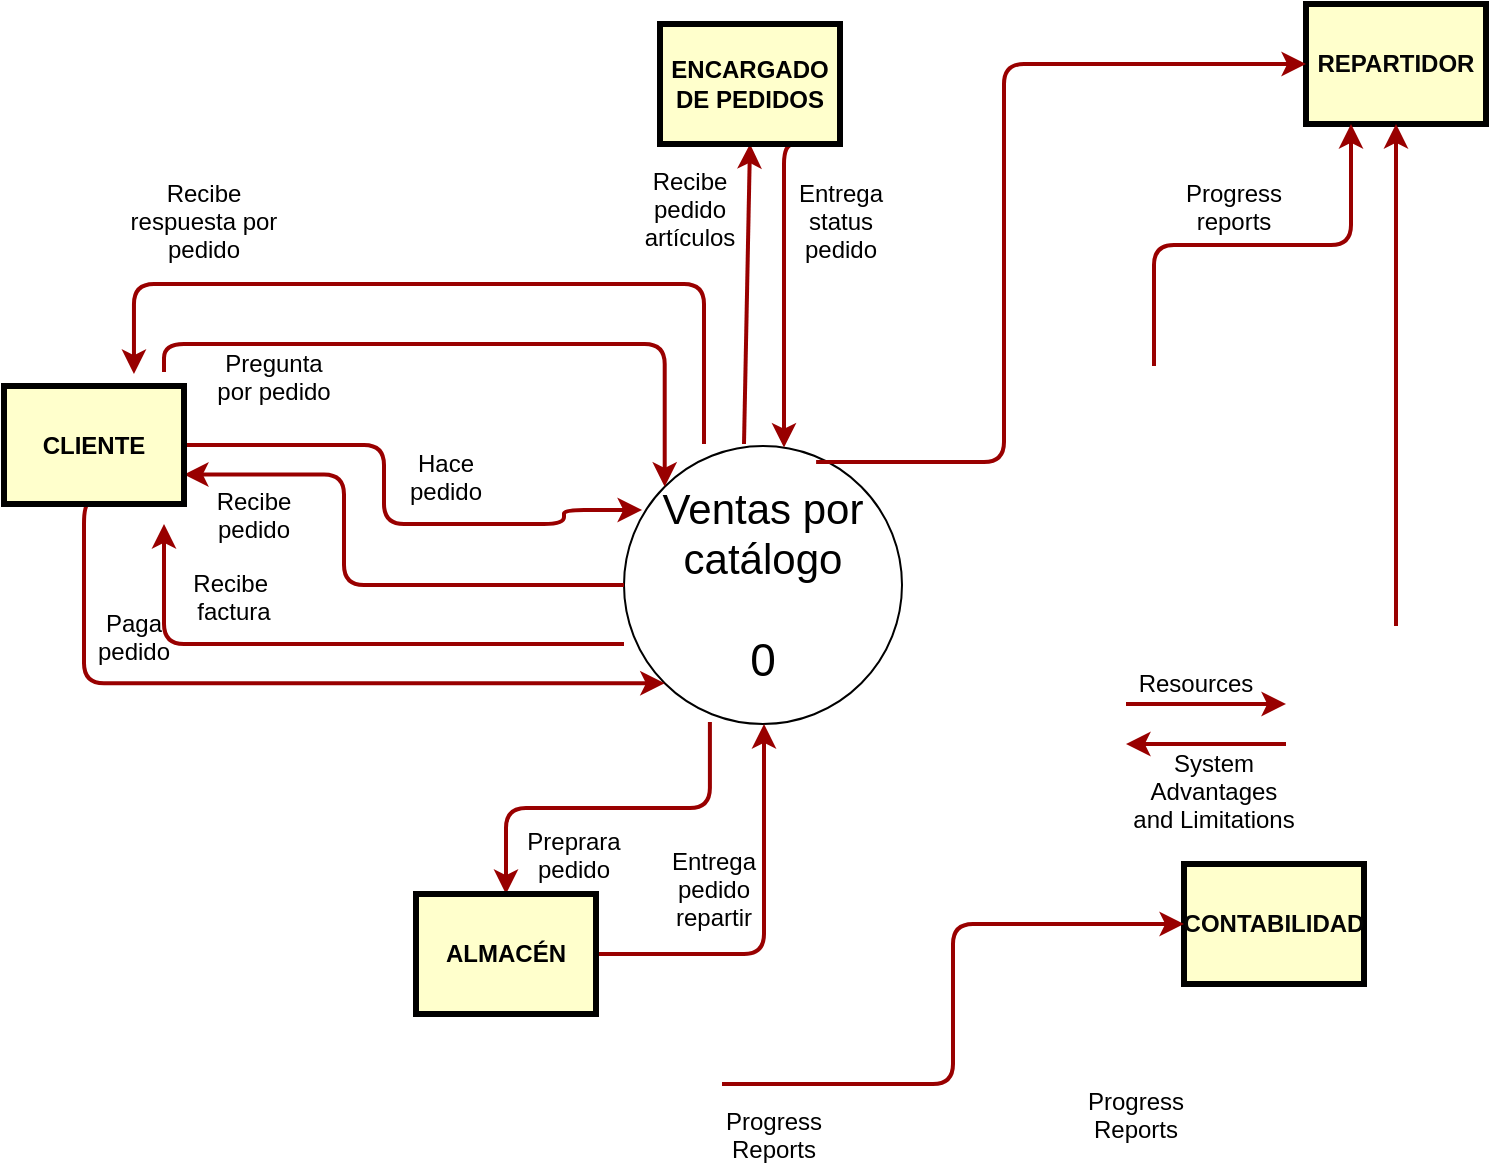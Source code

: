 <mxfile version="21.5.2" type="github">
  <diagram name="Page-1" id="c7558073-3199-34d8-9f00-42111426c3f3">
    <mxGraphModel dx="794" dy="738" grid="1" gridSize="10" guides="1" tooltips="1" connect="1" arrows="1" fold="1" page="1" pageScale="1" pageWidth="826" pageHeight="1169" background="none" math="0" shadow="0">
      <root>
        <mxCell id="0" />
        <mxCell id="1" parent="0" />
        <mxCell id="nHj2aENfsOmrluQNMo_V-96" value="&lt;font style=&quot;font-size: 21px;&quot;&gt;Ventas por catálogo&lt;br&gt;&lt;br&gt;&lt;/font&gt;&lt;font style=&quot;font-size: 23px;&quot;&gt;0&lt;/font&gt;" style="ellipse;whiteSpace=wrap;html=1;aspect=fixed;" parent="1" vertex="1">
          <mxGeometry x="350" y="281" width="139" height="139" as="geometry" />
        </mxCell>
        <mxCell id="13" value="CONTABILIDAD" style="whiteSpace=wrap;align=center;verticalAlign=middle;fontStyle=1;strokeWidth=3;fillColor=#FFFFCC;fontColor=#050505;" parent="1" vertex="1">
          <mxGeometry x="630" y="490" width="90" height="60" as="geometry" />
        </mxCell>
        <mxCell id="15" value="REPARTIDOR" style="whiteSpace=wrap;align=center;verticalAlign=middle;fontStyle=1;strokeWidth=3;fillColor=#FFFFCC;fontColor=#050505;" parent="1" vertex="1">
          <mxGeometry x="691.0" y="60" width="90" height="60" as="geometry" />
        </mxCell>
        <mxCell id="36" value="" style="edgeStyle=none;noEdgeStyle=1;strokeColor=#990000;strokeWidth=2;entryX=0.5;entryY=1;entryDx=0;entryDy=0;" parent="1" edge="1" target="3">
          <mxGeometry width="100" height="100" relative="1" as="geometry">
            <mxPoint x="410" y="280" as="sourcePoint" />
            <mxPoint x="410" y="280" as="targetPoint" />
          </mxGeometry>
        </mxCell>
        <mxCell id="52" value="Hace&#xa;pedido" style="text;spacingTop=-5;align=center" parent="1" vertex="1">
          <mxGeometry x="246" y="281" width="30" height="20" as="geometry" />
        </mxCell>
        <mxCell id="53" value="Pregunta&#xa;por pedido" style="text;spacingTop=-5;align=center" parent="1" vertex="1">
          <mxGeometry x="160" y="231" width="30" height="20" as="geometry" />
        </mxCell>
        <mxCell id="61" value="Paga&#xa;pedido" style="text;spacingTop=-5;align=center" parent="1" vertex="1">
          <mxGeometry x="90.0" y="361.0" width="30" height="20" as="geometry" />
        </mxCell>
        <mxCell id="62" value="Recibe &#xa;factura" style="text;spacingTop=-5;align=center" parent="1" vertex="1">
          <mxGeometry x="140.0" y="341" width="30" height="20" as="geometry" />
        </mxCell>
        <mxCell id="63" value="Progress&#xa;reports" style="text;spacingTop=-5;align=center" parent="1" vertex="1">
          <mxGeometry x="640" y="146.0" width="30" height="20" as="geometry" />
        </mxCell>
        <mxCell id="64" value="Entrega&#xa;status&#xa;pedido" style="text;spacingTop=-5;align=center" parent="1" vertex="1">
          <mxGeometry x="443.5" y="146.0" width="30" height="20" as="geometry" />
        </mxCell>
        <mxCell id="65" value="" style="edgeStyle=elbowEdgeStyle;elbow=horizontal;strokeColor=#990000;strokeWidth=2;exitX=0.691;exitY=0.058;exitDx=0;exitDy=0;exitPerimeter=0;" parent="1" edge="1" source="nHj2aENfsOmrluQNMo_V-96">
          <mxGeometry width="100" height="100" relative="1" as="geometry">
            <mxPoint x="490" y="260" as="sourcePoint" />
            <mxPoint x="691" y="90" as="targetPoint" />
            <Array as="points">
              <mxPoint x="540" y="200" />
            </Array>
          </mxGeometry>
        </mxCell>
        <mxCell id="66" value="" style="edgeStyle=elbowEdgeStyle;elbow=vertical;entryX=0.25;entryY=1;strokeColor=#990000;strokeWidth=2" parent="1" edge="1">
          <mxGeometry width="100" height="100" relative="1" as="geometry">
            <mxPoint x="615" y="241" as="sourcePoint" />
            <mxPoint x="713.5" y="120" as="targetPoint" />
          </mxGeometry>
        </mxCell>
        <mxCell id="67" value="" style="edgeStyle=elbowEdgeStyle;elbow=horizontal;strokeColor=#990000;strokeWidth=2" parent="1" edge="1">
          <mxGeometry width="100" height="100" relative="1" as="geometry">
            <mxPoint x="736" y="371" as="sourcePoint" />
            <mxPoint x="736" y="120" as="targetPoint" />
          </mxGeometry>
        </mxCell>
        <mxCell id="68" value="" style="edgeStyle=elbowEdgeStyle;elbow=horizontal;strokeColor=#990000;strokeWidth=2" parent="1" edge="1" target="nHj2aENfsOmrluQNMo_V-96">
          <mxGeometry width="100" height="100" relative="1" as="geometry">
            <mxPoint x="440" y="130" as="sourcePoint" />
            <mxPoint x="430" y="270" as="targetPoint" />
            <Array as="points">
              <mxPoint x="430" y="190" />
            </Array>
          </mxGeometry>
        </mxCell>
        <mxCell id="69" value="" style="edgeStyle=segmentEdgeStyle;strokeColor=#990000;strokeWidth=2;exitX=1;exitY=0.5;exitDx=0;exitDy=0;entryX=0.065;entryY=0.23;entryDx=0;entryDy=0;entryPerimeter=0;" parent="1" source="4" target="nHj2aENfsOmrluQNMo_V-96" edge="1">
          <mxGeometry width="100" height="100" relative="1" as="geometry">
            <mxPoint x="520" y="391" as="sourcePoint" />
            <mxPoint x="560" y="286" as="targetPoint" />
            <Array as="points">
              <mxPoint x="230" y="281" />
              <mxPoint x="230" y="320" />
              <mxPoint x="320" y="320" />
              <mxPoint x="320" y="313" />
            </Array>
          </mxGeometry>
        </mxCell>
        <mxCell id="70" value="Recibe&#xa;pedido" style="text;spacingTop=-5;align=center" parent="1" vertex="1">
          <mxGeometry x="150" y="300" width="30" height="20" as="geometry" />
        </mxCell>
        <mxCell id="71" value="Entrega&#xa;pedido&#xa;repartir" style="text;spacingTop=-5;align=center" parent="1" vertex="1">
          <mxGeometry x="380" y="480" width="30" height="20" as="geometry" />
        </mxCell>
        <mxCell id="72" value="" style="edgeStyle=elbowEdgeStyle;elbow=vertical;strokeColor=#990000;strokeWidth=2" parent="1" edge="1">
          <mxGeometry width="100" height="100" relative="1" as="geometry">
            <mxPoint x="601" y="410" as="sourcePoint" />
            <mxPoint x="681" y="410" as="targetPoint" />
            <Array as="points">
              <mxPoint x="650" y="410" />
            </Array>
          </mxGeometry>
        </mxCell>
        <mxCell id="73" value="" style="edgeStyle=elbowEdgeStyle;elbow=vertical;strokeColor=#990000;strokeWidth=2" parent="1" edge="1">
          <mxGeometry width="100" height="100" relative="1" as="geometry">
            <mxPoint x="681" y="430" as="sourcePoint" />
            <mxPoint x="601" y="430" as="targetPoint" />
            <Array as="points">
              <mxPoint x="650" y="430" />
            </Array>
          </mxGeometry>
        </mxCell>
        <mxCell id="74" value="Resources" style="text;spacingTop=-5;align=center" parent="1" vertex="1">
          <mxGeometry x="621" y="391.0" width="30" height="20" as="geometry" />
        </mxCell>
        <mxCell id="75" value="System &#xa;Advantages &#xa;and Limitations" style="text;spacingTop=-5;align=center" parent="1" vertex="1">
          <mxGeometry x="630" y="431.0" width="30" height="20" as="geometry" />
        </mxCell>
        <mxCell id="77" value="" style="edgeStyle=elbowEdgeStyle;elbow=horizontal;strokeColor=#990000;strokeWidth=2;exitX=1;exitY=0.5;exitDx=0;exitDy=0;entryX=0.5;entryY=1;entryDx=0;entryDy=0;" parent="1" edge="1" target="nHj2aENfsOmrluQNMo_V-96" source="14">
          <mxGeometry width="100" height="100" relative="1" as="geometry">
            <mxPoint x="560" y="441" as="sourcePoint" />
            <mxPoint x="560" y="510" as="targetPoint" />
            <Array as="points">
              <mxPoint x="420" y="470" />
            </Array>
          </mxGeometry>
        </mxCell>
        <mxCell id="79" value="Recibe&#xa;pedido&#xa;artículos" style="text;spacingTop=-5;align=center" parent="1" vertex="1">
          <mxGeometry x="368" y="140" width="30" height="20" as="geometry" />
        </mxCell>
        <mxCell id="81" value="" style="edgeStyle=elbowEdgeStyle;elbow=horizontal;exitX=0;exitY=0.5;strokeColor=#990000;strokeWidth=2;entryX=1;entryY=0.75;entryDx=0;entryDy=0;exitDx=0;exitDy=0;" parent="1" source="nHj2aENfsOmrluQNMo_V-96" target="4" edge="1">
          <mxGeometry width="100" height="100" relative="1" as="geometry">
            <mxPoint x="540" y="577.5" as="sourcePoint" />
            <mxPoint x="520" y="630" as="targetPoint" />
            <Array as="points">
              <mxPoint x="210" y="320" />
            </Array>
          </mxGeometry>
        </mxCell>
        <mxCell id="82" value="Recibe &#xa;respuesta por &#xa;pedido" style="text;spacingTop=-5;align=center" parent="1" vertex="1">
          <mxGeometry x="125.0" y="146.0" width="30" height="20" as="geometry" />
        </mxCell>
        <mxCell id="83" value="" style="edgeStyle=elbowEdgeStyle;elbow=horizontal;strokeColor=#990000;strokeWidth=2" parent="1" target="13" edge="1">
          <mxGeometry width="100" height="100" relative="1" as="geometry">
            <mxPoint x="399" y="600" as="sourcePoint" />
            <mxPoint x="230.0" y="650" as="targetPoint" />
          </mxGeometry>
        </mxCell>
        <mxCell id="84" value="Progress&#xa;Reports" style="text;spacingTop=-5;align=center" parent="1" vertex="1">
          <mxGeometry x="410.0" y="610.0" width="30" height="20" as="geometry" />
        </mxCell>
        <mxCell id="86" value="Progress&#xa;Reports" style="text;spacingTop=-5;align=center" parent="1" vertex="1">
          <mxGeometry x="591" y="600.0" width="30" height="20" as="geometry" />
        </mxCell>
        <mxCell id="87" value="" style="edgeStyle=elbowEdgeStyle;elbow=vertical;strokeColor=#990000;strokeWidth=2;exitX=0.309;exitY=0.993;exitDx=0;exitDy=0;exitPerimeter=0;" parent="1" target="14" edge="1" source="nHj2aENfsOmrluQNMo_V-96">
          <mxGeometry width="100" height="100" relative="1" as="geometry">
            <mxPoint x="188.5" y="555" as="sourcePoint" />
            <mxPoint x="170" y="640" as="targetPoint" />
          </mxGeometry>
        </mxCell>
        <mxCell id="94" value="Preprara&#xa;pedido" style="text;spacingTop=-5;align=center" parent="1" vertex="1">
          <mxGeometry x="310.0" y="470.0" width="30" height="20" as="geometry" />
        </mxCell>
        <mxCell id="jWWA-CQ6qntcmzKEc4ly-94" value="" style="edgeStyle=elbowEdgeStyle;elbow=horizontal;exitX=0;exitY=0.712;strokeColor=#990000;strokeWidth=2;exitDx=0;exitDy=0;exitPerimeter=0;" edge="1" parent="1" source="nHj2aENfsOmrluQNMo_V-96">
          <mxGeometry width="100" height="100" relative="1" as="geometry">
            <mxPoint x="360" y="361" as="sourcePoint" />
            <mxPoint x="120" y="320" as="targetPoint" />
            <Array as="points">
              <mxPoint x="120" y="380" />
            </Array>
          </mxGeometry>
        </mxCell>
        <mxCell id="jWWA-CQ6qntcmzKEc4ly-99" value="" style="edgeStyle=segmentEdgeStyle;strokeColor=#990000;strokeWidth=2;exitX=0.5;exitY=1;exitDx=0;exitDy=0;entryX=0;entryY=1;entryDx=0;entryDy=0;" edge="1" parent="1" source="4" target="nHj2aENfsOmrluQNMo_V-96">
          <mxGeometry width="100" height="100" relative="1" as="geometry">
            <mxPoint x="80" y="392" as="sourcePoint" />
            <mxPoint x="320" y="410" as="targetPoint" />
            <Array as="points">
              <mxPoint x="80" y="310" />
              <mxPoint x="80" y="400" />
            </Array>
          </mxGeometry>
        </mxCell>
        <mxCell id="4" value="CLIENTE" style="whiteSpace=wrap;align=center;verticalAlign=middle;fontStyle=1;strokeWidth=3;fillColor=#FFFFCC;fontColor=#000000;" parent="1" vertex="1">
          <mxGeometry x="40" y="251" width="90" height="59" as="geometry" />
        </mxCell>
        <mxCell id="jWWA-CQ6qntcmzKEc4ly-104" value="" style="edgeStyle=elbowEdgeStyle;strokeColor=#990000;strokeWidth=2;entryX=0.722;entryY=-0.102;entryDx=0;entryDy=0;entryPerimeter=0;elbow=vertical;" edge="1" parent="1" target="4">
          <mxGeometry width="100" height="100" relative="1" as="geometry">
            <mxPoint x="390" y="280" as="sourcePoint" />
            <mxPoint x="60" y="200" as="targetPoint" />
            <Array as="points">
              <mxPoint x="250" y="200" />
            </Array>
          </mxGeometry>
        </mxCell>
        <mxCell id="jWWA-CQ6qntcmzKEc4ly-105" value="" style="edgeStyle=elbowEdgeStyle;strokeColor=#990000;strokeWidth=2;entryX=0;entryY=0;entryDx=0;entryDy=0;elbow=vertical;" edge="1" parent="1" target="nHj2aENfsOmrluQNMo_V-96">
          <mxGeometry width="100" height="100" relative="1" as="geometry">
            <mxPoint x="120" y="244" as="sourcePoint" />
            <mxPoint x="359" y="244" as="targetPoint" />
            <Array as="points">
              <mxPoint x="250" y="230" />
            </Array>
          </mxGeometry>
        </mxCell>
        <mxCell id="3" value="ENCARGADO DE PEDIDOS" style="whiteSpace=wrap;align=center;verticalAlign=middle;fontStyle=1;strokeWidth=3;fillColor=#FFFFCC;fontColor=#000000;" parent="1" vertex="1">
          <mxGeometry x="368" y="70" width="90" height="60" as="geometry" />
        </mxCell>
        <mxCell id="14" value="ALMACÉN" style="whiteSpace=wrap;align=center;verticalAlign=middle;fontStyle=1;strokeWidth=3;fillColor=#FFFFCC;fontColor=#000000;" parent="1" vertex="1">
          <mxGeometry x="246.0" y="505.0" width="90" height="60" as="geometry" />
        </mxCell>
      </root>
    </mxGraphModel>
  </diagram>
</mxfile>
